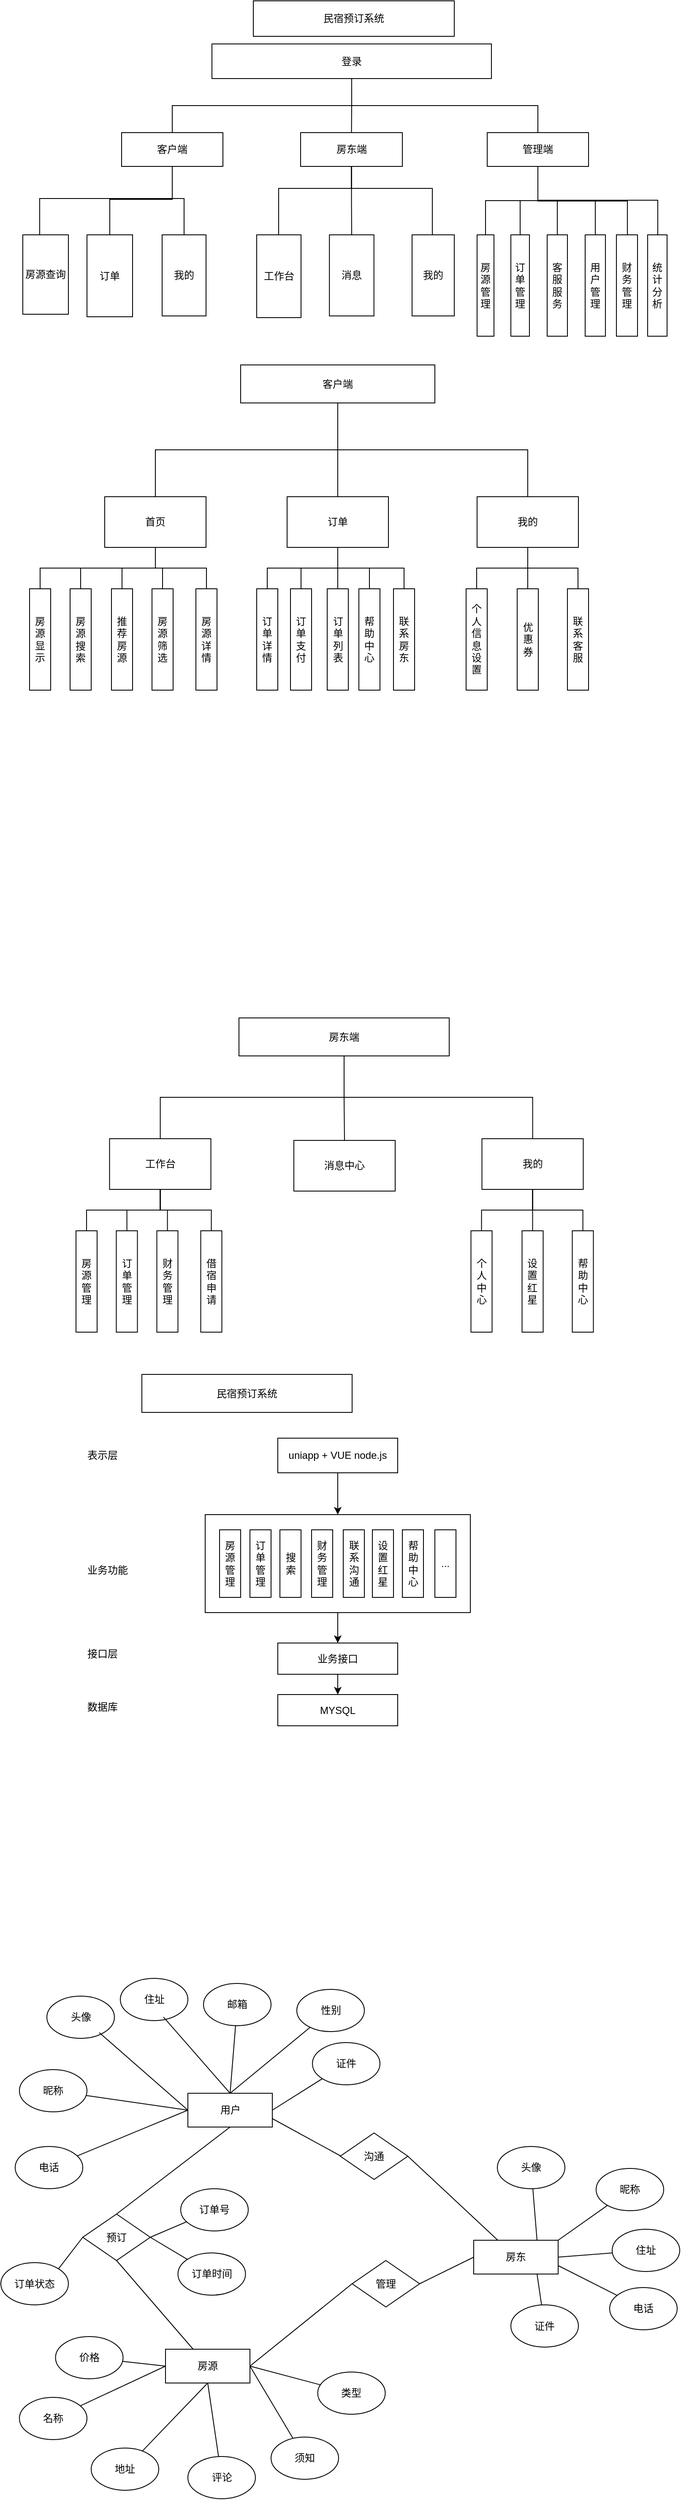 <mxfile version="26.2.14" pages="2">
  <diagram name="第 1 页" id="EE1FdvPi0SUPEJO_9L75">
    <mxGraphModel dx="1034" dy="578" grid="0" gridSize="10" guides="1" tooltips="1" connect="1" arrows="0" fold="1" page="1" pageScale="1" pageWidth="827" pageHeight="1169" background="#ffffff" math="0" shadow="0">
      <root>
        <mxCell id="0" />
        <mxCell id="1" parent="0" />
        <mxCell id="kZzPBTxeL-IcbpN5rvKB-13" style="rounded=0;orthogonalLoop=1;jettySize=auto;html=1;edgeStyle=orthogonalEdgeStyle;endArrow=none;startFill=0;" parent="1" source="kZzPBTxeL-IcbpN5rvKB-9" target="kZzPBTxeL-IcbpN5rvKB-11" edge="1">
          <mxGeometry relative="1" as="geometry" />
        </mxCell>
        <mxCell id="kZzPBTxeL-IcbpN5rvKB-14" style="edgeStyle=orthogonalEdgeStyle;rounded=0;orthogonalLoop=1;jettySize=auto;html=1;endArrow=none;startFill=0;" parent="1" source="kZzPBTxeL-IcbpN5rvKB-9" target="kZzPBTxeL-IcbpN5rvKB-10" edge="1">
          <mxGeometry relative="1" as="geometry" />
        </mxCell>
        <mxCell id="kZzPBTxeL-IcbpN5rvKB-15" style="rounded=0;orthogonalLoop=1;jettySize=auto;html=1;edgeStyle=orthogonalEdgeStyle;strokeColor=default;endArrow=none;startFill=0;" parent="1" source="kZzPBTxeL-IcbpN5rvKB-9" target="kZzPBTxeL-IcbpN5rvKB-12" edge="1">
          <mxGeometry relative="1" as="geometry" />
        </mxCell>
        <mxCell id="kZzPBTxeL-IcbpN5rvKB-9" value="登录" style="rounded=0;whiteSpace=wrap;html=1;fillColor=none;" parent="1" vertex="1">
          <mxGeometry x="256.99" y="55" width="331" height="41" as="geometry" />
        </mxCell>
        <mxCell id="kZzPBTxeL-IcbpN5rvKB-23" style="edgeStyle=orthogonalEdgeStyle;rounded=0;orthogonalLoop=1;jettySize=auto;html=1;endArrow=none;startFill=0;" parent="1" source="kZzPBTxeL-IcbpN5rvKB-10" target="kZzPBTxeL-IcbpN5rvKB-16" edge="1">
          <mxGeometry relative="1" as="geometry">
            <Array as="points">
              <mxPoint x="210" y="238" />
              <mxPoint x="53" y="238" />
            </Array>
          </mxGeometry>
        </mxCell>
        <mxCell id="kZzPBTxeL-IcbpN5rvKB-29" style="edgeStyle=orthogonalEdgeStyle;rounded=0;orthogonalLoop=1;jettySize=auto;html=1;endArrow=none;startFill=0;" parent="1" source="kZzPBTxeL-IcbpN5rvKB-10" target="kZzPBTxeL-IcbpN5rvKB-19" edge="1">
          <mxGeometry relative="1" as="geometry">
            <Array as="points">
              <mxPoint x="210" y="239" />
              <mxPoint x="136" y="239" />
            </Array>
          </mxGeometry>
        </mxCell>
        <mxCell id="kZzPBTxeL-IcbpN5rvKB-30" style="edgeStyle=orthogonalEdgeStyle;rounded=0;orthogonalLoop=1;jettySize=auto;html=1;entryX=0;entryY=0.5;entryDx=0;entryDy=0;endArrow=none;startFill=0;" parent="1" source="kZzPBTxeL-IcbpN5rvKB-10" target="kZzPBTxeL-IcbpN5rvKB-18" edge="1">
          <mxGeometry relative="1" as="geometry">
            <Array as="points">
              <mxPoint x="210" y="238" />
              <mxPoint x="224" y="238" />
              <mxPoint x="224" y="279" />
            </Array>
          </mxGeometry>
        </mxCell>
        <mxCell id="kZzPBTxeL-IcbpN5rvKB-10" value="客户端" style="rounded=0;whiteSpace=wrap;html=1;" parent="1" vertex="1">
          <mxGeometry x="150" y="160" width="120" height="40" as="geometry" />
        </mxCell>
        <mxCell id="kZzPBTxeL-IcbpN5rvKB-31" style="edgeStyle=orthogonalEdgeStyle;rounded=0;orthogonalLoop=1;jettySize=auto;html=1;endArrow=none;startFill=0;" parent="1" source="kZzPBTxeL-IcbpN5rvKB-11" target="kZzPBTxeL-IcbpN5rvKB-20" edge="1">
          <mxGeometry relative="1" as="geometry">
            <Array as="points">
              <mxPoint x="423" y="226" />
              <mxPoint x="336" y="226" />
            </Array>
          </mxGeometry>
        </mxCell>
        <mxCell id="kZzPBTxeL-IcbpN5rvKB-33" style="edgeStyle=orthogonalEdgeStyle;rounded=0;orthogonalLoop=1;jettySize=auto;html=1;endArrow=none;startFill=0;" parent="1" source="kZzPBTxeL-IcbpN5rvKB-11" target="kZzPBTxeL-IcbpN5rvKB-22" edge="1">
          <mxGeometry relative="1" as="geometry" />
        </mxCell>
        <mxCell id="kZzPBTxeL-IcbpN5rvKB-34" style="edgeStyle=orthogonalEdgeStyle;rounded=0;orthogonalLoop=1;jettySize=auto;html=1;endArrow=none;startFill=0;" parent="1" source="kZzPBTxeL-IcbpN5rvKB-11" target="kZzPBTxeL-IcbpN5rvKB-21" edge="1">
          <mxGeometry relative="1" as="geometry">
            <Array as="points">
              <mxPoint x="423" y="226" />
              <mxPoint x="518" y="226" />
            </Array>
          </mxGeometry>
        </mxCell>
        <mxCell id="kZzPBTxeL-IcbpN5rvKB-11" value="房东端" style="rounded=0;whiteSpace=wrap;html=1;" parent="1" vertex="1">
          <mxGeometry x="362" y="160" width="120.5" height="40" as="geometry" />
        </mxCell>
        <mxCell id="kZzPBTxeL-IcbpN5rvKB-44" style="edgeStyle=orthogonalEdgeStyle;rounded=0;orthogonalLoop=1;jettySize=auto;html=1;endArrow=none;startFill=0;" parent="1" source="kZzPBTxeL-IcbpN5rvKB-12" target="kZzPBTxeL-IcbpN5rvKB-37" edge="1">
          <mxGeometry relative="1" as="geometry" />
        </mxCell>
        <mxCell id="kZzPBTxeL-IcbpN5rvKB-45" style="edgeStyle=orthogonalEdgeStyle;rounded=0;orthogonalLoop=1;jettySize=auto;html=1;endArrow=none;startFill=0;" parent="1" source="kZzPBTxeL-IcbpN5rvKB-12" target="kZzPBTxeL-IcbpN5rvKB-28" edge="1">
          <mxGeometry relative="1" as="geometry" />
        </mxCell>
        <mxCell id="kZzPBTxeL-IcbpN5rvKB-46" style="edgeStyle=orthogonalEdgeStyle;rounded=0;orthogonalLoop=1;jettySize=auto;html=1;endArrow=none;startFill=0;" parent="1" source="kZzPBTxeL-IcbpN5rvKB-12" target="kZzPBTxeL-IcbpN5rvKB-38" edge="1">
          <mxGeometry relative="1" as="geometry" />
        </mxCell>
        <mxCell id="kZzPBTxeL-IcbpN5rvKB-47" style="edgeStyle=orthogonalEdgeStyle;rounded=0;orthogonalLoop=1;jettySize=auto;html=1;endArrow=none;startFill=0;" parent="1" source="kZzPBTxeL-IcbpN5rvKB-12" target="kZzPBTxeL-IcbpN5rvKB-36" edge="1">
          <mxGeometry relative="1" as="geometry" />
        </mxCell>
        <mxCell id="kZzPBTxeL-IcbpN5rvKB-48" style="edgeStyle=orthogonalEdgeStyle;rounded=0;orthogonalLoop=1;jettySize=auto;html=1;endArrow=none;startFill=0;" parent="1" source="kZzPBTxeL-IcbpN5rvKB-12" target="kZzPBTxeL-IcbpN5rvKB-35" edge="1">
          <mxGeometry relative="1" as="geometry">
            <Array as="points">
              <mxPoint x="643" y="241" />
              <mxPoint x="749" y="241" />
            </Array>
          </mxGeometry>
        </mxCell>
        <mxCell id="kZzPBTxeL-IcbpN5rvKB-49" style="edgeStyle=orthogonalEdgeStyle;rounded=0;orthogonalLoop=1;jettySize=auto;html=1;endArrow=none;startFill=0;" parent="1" source="kZzPBTxeL-IcbpN5rvKB-12" target="kZzPBTxeL-IcbpN5rvKB-42" edge="1">
          <mxGeometry relative="1" as="geometry">
            <Array as="points">
              <mxPoint x="643" y="240" />
              <mxPoint x="785" y="240" />
            </Array>
          </mxGeometry>
        </mxCell>
        <mxCell id="kZzPBTxeL-IcbpN5rvKB-12" value="管理端" style="rounded=0;whiteSpace=wrap;html=1;" parent="1" vertex="1">
          <mxGeometry x="583" y="160" width="120" height="40" as="geometry" />
        </mxCell>
        <mxCell id="kZzPBTxeL-IcbpN5rvKB-16" value="房源查询" style="rounded=0;whiteSpace=wrap;html=1;direction=south;" parent="1" vertex="1">
          <mxGeometry x="33" y="281" width="54" height="94" as="geometry" />
        </mxCell>
        <mxCell id="kZzPBTxeL-IcbpN5rvKB-18" value="我的" style="rounded=0;whiteSpace=wrap;html=1;direction=south;" parent="1" vertex="1">
          <mxGeometry x="198" y="281" width="52" height="96" as="geometry" />
        </mxCell>
        <mxCell id="kZzPBTxeL-IcbpN5rvKB-19" value="订单" style="rounded=0;whiteSpace=wrap;html=1;direction=south;" parent="1" vertex="1">
          <mxGeometry x="109" y="281" width="54" height="97" as="geometry" />
        </mxCell>
        <mxCell id="kZzPBTxeL-IcbpN5rvKB-20" value="工作台" style="rounded=0;whiteSpace=wrap;html=1;direction=south;" parent="1" vertex="1">
          <mxGeometry x="310" y="281" width="52.5" height="98" as="geometry" />
        </mxCell>
        <mxCell id="kZzPBTxeL-IcbpN5rvKB-21" value="我的" style="rounded=0;whiteSpace=wrap;html=1;direction=south;" parent="1" vertex="1">
          <mxGeometry x="494" y="281" width="50" height="96" as="geometry" />
        </mxCell>
        <mxCell id="kZzPBTxeL-IcbpN5rvKB-22" value="消息" style="rounded=0;whiteSpace=wrap;html=1;direction=south;" parent="1" vertex="1">
          <mxGeometry x="396.12" y="281" width="52.75" height="96" as="geometry" />
        </mxCell>
        <mxCell id="kZzPBTxeL-IcbpN5rvKB-27" value="民宿预订系统" style="rounded=0;whiteSpace=wrap;html=1;" parent="1" vertex="1">
          <mxGeometry x="306" y="4" width="238" height="42" as="geometry" />
        </mxCell>
        <mxCell id="kZzPBTxeL-IcbpN5rvKB-28" value="订单管理" style="rounded=0;whiteSpace=wrap;html=1;direction=south;" parent="1" vertex="1">
          <mxGeometry x="611" y="281" width="22" height="120" as="geometry" />
        </mxCell>
        <mxCell id="kZzPBTxeL-IcbpN5rvKB-35" value="财务管理" style="rounded=0;whiteSpace=wrap;html=1;direction=south;" parent="1" vertex="1">
          <mxGeometry x="736" y="281" width="25" height="120" as="geometry" />
        </mxCell>
        <mxCell id="kZzPBTxeL-IcbpN5rvKB-36" value="用户管理" style="rounded=0;whiteSpace=wrap;html=1;direction=south;" parent="1" vertex="1">
          <mxGeometry x="699" y="281" width="24" height="120" as="geometry" />
        </mxCell>
        <mxCell id="kZzPBTxeL-IcbpN5rvKB-37" value="房源管理" style="rounded=0;whiteSpace=wrap;html=1;direction=south;" parent="1" vertex="1">
          <mxGeometry x="571" y="281" width="20" height="120" as="geometry" />
        </mxCell>
        <mxCell id="kZzPBTxeL-IcbpN5rvKB-38" value="客服服务" style="rounded=0;whiteSpace=wrap;html=1;direction=south;" parent="1" vertex="1">
          <mxGeometry x="654" y="281" width="24" height="120" as="geometry" />
        </mxCell>
        <mxCell id="kZzPBTxeL-IcbpN5rvKB-42" value="统计分析" style="rounded=0;whiteSpace=wrap;html=1;direction=south;" parent="1" vertex="1">
          <mxGeometry x="773" y="281" width="23" height="120" as="geometry" />
        </mxCell>
        <mxCell id="JYf_qBTW2ln-0y-L0lh0-5" style="edgeStyle=orthogonalEdgeStyle;rounded=0;orthogonalLoop=1;jettySize=auto;html=1;exitX=0.5;exitY=1;exitDx=0;exitDy=0;endArrow=none;endFill=1;startFill=0;" parent="1" source="JYf_qBTW2ln-0y-L0lh0-1" target="JYf_qBTW2ln-0y-L0lh0-3" edge="1">
          <mxGeometry relative="1" as="geometry" />
        </mxCell>
        <mxCell id="JYf_qBTW2ln-0y-L0lh0-6" style="edgeStyle=orthogonalEdgeStyle;rounded=0;orthogonalLoop=1;jettySize=auto;html=1;exitX=0.5;exitY=1;exitDx=0;exitDy=0;endArrow=none;startFill=0;" parent="1" source="JYf_qBTW2ln-0y-L0lh0-1" target="JYf_qBTW2ln-0y-L0lh0-4" edge="1">
          <mxGeometry relative="1" as="geometry" />
        </mxCell>
        <mxCell id="JYf_qBTW2ln-0y-L0lh0-7" style="edgeStyle=orthogonalEdgeStyle;rounded=0;orthogonalLoop=1;jettySize=auto;html=1;exitX=0.5;exitY=1;exitDx=0;exitDy=0;endArrow=none;startFill=0;" parent="1" source="JYf_qBTW2ln-0y-L0lh0-1" target="JYf_qBTW2ln-0y-L0lh0-2" edge="1">
          <mxGeometry relative="1" as="geometry" />
        </mxCell>
        <mxCell id="JYf_qBTW2ln-0y-L0lh0-1" value="客户端" style="rounded=0;whiteSpace=wrap;html=1;" parent="1" vertex="1">
          <mxGeometry x="291" y="435" width="230" height="45" as="geometry" />
        </mxCell>
        <mxCell id="JYf_qBTW2ln-0y-L0lh0-33" style="edgeStyle=orthogonalEdgeStyle;rounded=0;orthogonalLoop=1;jettySize=auto;html=1;exitX=0.5;exitY=1;exitDx=0;exitDy=0;entryX=0;entryY=0.5;entryDx=0;entryDy=0;endArrow=none;startFill=0;" parent="1" source="JYf_qBTW2ln-0y-L0lh0-2" target="JYf_qBTW2ln-0y-L0lh0-9" edge="1">
          <mxGeometry relative="1" as="geometry" />
        </mxCell>
        <mxCell id="JYf_qBTW2ln-0y-L0lh0-34" style="edgeStyle=orthogonalEdgeStyle;rounded=0;orthogonalLoop=1;jettySize=auto;html=1;exitX=0.5;exitY=1;exitDx=0;exitDy=0;endArrow=none;startFill=0;" parent="1" source="JYf_qBTW2ln-0y-L0lh0-2" target="JYf_qBTW2ln-0y-L0lh0-15" edge="1">
          <mxGeometry relative="1" as="geometry" />
        </mxCell>
        <mxCell id="JYf_qBTW2ln-0y-L0lh0-35" style="edgeStyle=orthogonalEdgeStyle;rounded=0;orthogonalLoop=1;jettySize=auto;html=1;exitX=0.5;exitY=1;exitDx=0;exitDy=0;endArrow=none;startFill=0;" parent="1" source="JYf_qBTW2ln-0y-L0lh0-2" target="JYf_qBTW2ln-0y-L0lh0-18" edge="1">
          <mxGeometry relative="1" as="geometry" />
        </mxCell>
        <mxCell id="JYf_qBTW2ln-0y-L0lh0-2" value="我的" style="rounded=0;whiteSpace=wrap;html=1;" parent="1" vertex="1">
          <mxGeometry x="571" y="591" width="120" height="60" as="geometry" />
        </mxCell>
        <mxCell id="JYf_qBTW2ln-0y-L0lh0-28" style="edgeStyle=orthogonalEdgeStyle;rounded=0;orthogonalLoop=1;jettySize=auto;html=1;exitX=0.5;exitY=1;exitDx=0;exitDy=0;entryX=0.5;entryY=0;entryDx=0;entryDy=0;endArrow=none;startFill=0;" parent="1" source="JYf_qBTW2ln-0y-L0lh0-3" target="JYf_qBTW2ln-0y-L0lh0-16" edge="1">
          <mxGeometry relative="1" as="geometry" />
        </mxCell>
        <mxCell id="JYf_qBTW2ln-0y-L0lh0-29" style="edgeStyle=orthogonalEdgeStyle;rounded=0;orthogonalLoop=1;jettySize=auto;html=1;exitX=0.5;exitY=1;exitDx=0;exitDy=0;entryX=0;entryY=0.5;entryDx=0;entryDy=0;endArrow=none;startFill=0;" parent="1" source="JYf_qBTW2ln-0y-L0lh0-3" target="JYf_qBTW2ln-0y-L0lh0-10" edge="1">
          <mxGeometry relative="1" as="geometry" />
        </mxCell>
        <mxCell id="JYf_qBTW2ln-0y-L0lh0-30" style="edgeStyle=orthogonalEdgeStyle;rounded=0;orthogonalLoop=1;jettySize=auto;html=1;exitX=0.5;exitY=1;exitDx=0;exitDy=0;entryX=0.5;entryY=0;entryDx=0;entryDy=0;endArrow=none;startFill=0;" parent="1" source="JYf_qBTW2ln-0y-L0lh0-3" target="JYf_qBTW2ln-0y-L0lh0-19" edge="1">
          <mxGeometry relative="1" as="geometry" />
        </mxCell>
        <mxCell id="JYf_qBTW2ln-0y-L0lh0-31" style="edgeStyle=orthogonalEdgeStyle;rounded=0;orthogonalLoop=1;jettySize=auto;html=1;exitX=0.5;exitY=1;exitDx=0;exitDy=0;endSize=6;endArrow=none;startFill=0;" parent="1" source="JYf_qBTW2ln-0y-L0lh0-3" target="JYf_qBTW2ln-0y-L0lh0-11" edge="1">
          <mxGeometry relative="1" as="geometry" />
        </mxCell>
        <mxCell id="JYf_qBTW2ln-0y-L0lh0-32" style="edgeStyle=orthogonalEdgeStyle;rounded=0;orthogonalLoop=1;jettySize=auto;html=1;exitX=0.5;exitY=1;exitDx=0;exitDy=0;entryX=0.5;entryY=0;entryDx=0;entryDy=0;endArrow=none;startFill=0;" parent="1" source="JYf_qBTW2ln-0y-L0lh0-3" target="JYf_qBTW2ln-0y-L0lh0-20" edge="1">
          <mxGeometry relative="1" as="geometry" />
        </mxCell>
        <mxCell id="JYf_qBTW2ln-0y-L0lh0-3" value="订单" style="rounded=0;whiteSpace=wrap;html=1;" parent="1" vertex="1">
          <mxGeometry x="346" y="591" width="120" height="60" as="geometry" />
        </mxCell>
        <mxCell id="JYf_qBTW2ln-0y-L0lh0-22" style="edgeStyle=orthogonalEdgeStyle;rounded=0;orthogonalLoop=1;jettySize=auto;html=1;exitX=0.5;exitY=1;exitDx=0;exitDy=0;endArrow=none;startFill=0;" parent="1" source="JYf_qBTW2ln-0y-L0lh0-4" target="JYf_qBTW2ln-0y-L0lh0-14" edge="1">
          <mxGeometry relative="1" as="geometry" />
        </mxCell>
        <mxCell id="JYf_qBTW2ln-0y-L0lh0-23" style="edgeStyle=orthogonalEdgeStyle;rounded=0;orthogonalLoop=1;jettySize=auto;html=1;exitX=0.5;exitY=1;exitDx=0;exitDy=0;endArrow=none;startFill=0;" parent="1" source="JYf_qBTW2ln-0y-L0lh0-4" target="JYf_qBTW2ln-0y-L0lh0-13" edge="1">
          <mxGeometry relative="1" as="geometry" />
        </mxCell>
        <mxCell id="JYf_qBTW2ln-0y-L0lh0-24" style="edgeStyle=orthogonalEdgeStyle;rounded=0;orthogonalLoop=1;jettySize=auto;html=1;exitX=0.5;exitY=1;exitDx=0;exitDy=0;endArrow=none;startFill=0;" parent="1" source="JYf_qBTW2ln-0y-L0lh0-4" target="JYf_qBTW2ln-0y-L0lh0-12" edge="1">
          <mxGeometry relative="1" as="geometry" />
        </mxCell>
        <mxCell id="JYf_qBTW2ln-0y-L0lh0-25" style="edgeStyle=orthogonalEdgeStyle;rounded=0;orthogonalLoop=1;jettySize=auto;html=1;exitX=0.5;exitY=1;exitDx=0;exitDy=0;endArrow=none;startFill=0;" parent="1" source="JYf_qBTW2ln-0y-L0lh0-4" target="JYf_qBTW2ln-0y-L0lh0-8" edge="1">
          <mxGeometry relative="1" as="geometry" />
        </mxCell>
        <mxCell id="JYf_qBTW2ln-0y-L0lh0-27" style="edgeStyle=orthogonalEdgeStyle;rounded=0;orthogonalLoop=1;jettySize=auto;html=1;exitX=0.5;exitY=1;exitDx=0;exitDy=0;entryX=0.5;entryY=0;entryDx=0;entryDy=0;endArrow=none;startFill=0;" parent="1" source="JYf_qBTW2ln-0y-L0lh0-4" target="JYf_qBTW2ln-0y-L0lh0-17" edge="1">
          <mxGeometry relative="1" as="geometry" />
        </mxCell>
        <mxCell id="JYf_qBTW2ln-0y-L0lh0-4" value="首页" style="rounded=0;whiteSpace=wrap;html=1;" parent="1" vertex="1">
          <mxGeometry x="130" y="591" width="120" height="60" as="geometry" />
        </mxCell>
        <mxCell id="JYf_qBTW2ln-0y-L0lh0-8" value="房源筛选" style="rounded=0;whiteSpace=wrap;html=1;direction=south;" parent="1" vertex="1">
          <mxGeometry x="186" y="700" width="25" height="120" as="geometry" />
        </mxCell>
        <mxCell id="JYf_qBTW2ln-0y-L0lh0-9" value="个人信息设置" style="rounded=0;whiteSpace=wrap;html=1;direction=south;" parent="1" vertex="1">
          <mxGeometry x="558" y="700" width="25" height="120" as="geometry" />
        </mxCell>
        <mxCell id="JYf_qBTW2ln-0y-L0lh0-10" value="订单支付" style="rounded=0;whiteSpace=wrap;html=1;direction=south;" parent="1" vertex="1">
          <mxGeometry x="350" y="700" width="25" height="120" as="geometry" />
        </mxCell>
        <mxCell id="JYf_qBTW2ln-0y-L0lh0-11" value="帮助中心" style="rounded=0;whiteSpace=wrap;html=1;direction=south;" parent="1" vertex="1">
          <mxGeometry x="431" y="700" width="25" height="120" as="geometry" />
        </mxCell>
        <mxCell id="JYf_qBTW2ln-0y-L0lh0-12" value="推荐房源" style="rounded=0;whiteSpace=wrap;html=1;direction=south;" parent="1" vertex="1">
          <mxGeometry x="138" y="700" width="25" height="120" as="geometry" />
        </mxCell>
        <mxCell id="JYf_qBTW2ln-0y-L0lh0-13" value="房源搜索" style="rounded=0;whiteSpace=wrap;html=1;direction=south;" parent="1" vertex="1">
          <mxGeometry x="89" y="700" width="25" height="120" as="geometry" />
        </mxCell>
        <mxCell id="JYf_qBTW2ln-0y-L0lh0-14" value="房源显示" style="rounded=0;whiteSpace=wrap;html=1;direction=south;" parent="1" vertex="1">
          <mxGeometry x="41" y="700" width="25" height="120" as="geometry" />
        </mxCell>
        <mxCell id="JYf_qBTW2ln-0y-L0lh0-15" value="优惠券" style="rounded=0;whiteSpace=wrap;html=1;direction=south;" parent="1" vertex="1">
          <mxGeometry x="618.5" y="700" width="25" height="120" as="geometry" />
        </mxCell>
        <mxCell id="JYf_qBTW2ln-0y-L0lh0-16" value="订单详情" style="rounded=0;whiteSpace=wrap;html=1;" parent="1" vertex="1">
          <mxGeometry x="310" y="700" width="25" height="120" as="geometry" />
        </mxCell>
        <mxCell id="JYf_qBTW2ln-0y-L0lh0-17" value="房源详情" style="rounded=0;whiteSpace=wrap;html=1;" parent="1" vertex="1">
          <mxGeometry x="238" y="700" width="25" height="120" as="geometry" />
        </mxCell>
        <mxCell id="JYf_qBTW2ln-0y-L0lh0-18" value="联系客服" style="rounded=0;whiteSpace=wrap;html=1;direction=south;" parent="1" vertex="1">
          <mxGeometry x="678" y="700" width="25" height="120" as="geometry" />
        </mxCell>
        <mxCell id="JYf_qBTW2ln-0y-L0lh0-19" value="订单列表" style="rounded=0;whiteSpace=wrap;html=1;" parent="1" vertex="1">
          <mxGeometry x="393.5" y="700" width="25" height="120" as="geometry" />
        </mxCell>
        <mxCell id="JYf_qBTW2ln-0y-L0lh0-20" value="联系房东" style="rounded=0;whiteSpace=wrap;html=1;" parent="1" vertex="1">
          <mxGeometry x="472" y="700" width="25" height="120" as="geometry" />
        </mxCell>
        <mxCell id="JYf_qBTW2ln-0y-L0lh0-83" style="edgeStyle=orthogonalEdgeStyle;rounded=0;orthogonalLoop=1;jettySize=auto;html=1;exitX=0.5;exitY=1;exitDx=0;exitDy=0;endArrow=none;startFill=0;" parent="1" source="JYf_qBTW2ln-0y-L0lh0-40" target="JYf_qBTW2ln-0y-L0lh0-64" edge="1">
          <mxGeometry relative="1" as="geometry" />
        </mxCell>
        <mxCell id="JYf_qBTW2ln-0y-L0lh0-84" style="edgeStyle=orthogonalEdgeStyle;rounded=0;orthogonalLoop=1;jettySize=auto;html=1;exitX=0.5;exitY=1;exitDx=0;exitDy=0;endArrow=none;startFill=0;" parent="1" source="JYf_qBTW2ln-0y-L0lh0-40" target="JYf_qBTW2ln-0y-L0lh0-68" edge="1">
          <mxGeometry relative="1" as="geometry" />
        </mxCell>
        <mxCell id="JYf_qBTW2ln-0y-L0lh0-85" style="edgeStyle=orthogonalEdgeStyle;rounded=0;orthogonalLoop=1;jettySize=auto;html=1;exitX=0.5;exitY=1;exitDx=0;exitDy=0;endArrow=none;startFill=0;" parent="1" source="JYf_qBTW2ln-0y-L0lh0-40" target="JYf_qBTW2ln-0y-L0lh0-58" edge="1">
          <mxGeometry relative="1" as="geometry" />
        </mxCell>
        <mxCell id="JYf_qBTW2ln-0y-L0lh0-40" value="房东端" style="whiteSpace=wrap;html=1;" parent="1" vertex="1">
          <mxGeometry x="289" y="1208" width="249" height="45" as="geometry" />
        </mxCell>
        <mxCell id="JYf_qBTW2ln-0y-L0lh0-55" style="edgeStyle=orthogonalEdgeStyle;rounded=0;orthogonalLoop=1;jettySize=auto;html=1;exitX=0.5;exitY=1;exitDx=0;exitDy=0;entryX=0;entryY=0.5;entryDx=0;entryDy=0;endArrow=none;startFill=0;" parent="1" source="JYf_qBTW2ln-0y-L0lh0-58" target="JYf_qBTW2ln-0y-L0lh0-70" edge="1">
          <mxGeometry relative="1" as="geometry" />
        </mxCell>
        <mxCell id="JYf_qBTW2ln-0y-L0lh0-56" style="edgeStyle=orthogonalEdgeStyle;rounded=0;orthogonalLoop=1;jettySize=auto;html=1;exitX=0.5;exitY=1;exitDx=0;exitDy=0;endArrow=none;startFill=0;" parent="1" source="JYf_qBTW2ln-0y-L0lh0-58" target="JYf_qBTW2ln-0y-L0lh0-74" edge="1">
          <mxGeometry relative="1" as="geometry" />
        </mxCell>
        <mxCell id="JYf_qBTW2ln-0y-L0lh0-57" style="edgeStyle=orthogonalEdgeStyle;rounded=0;orthogonalLoop=1;jettySize=auto;html=1;exitX=0.5;exitY=1;exitDx=0;exitDy=0;endArrow=none;startFill=0;" parent="1" source="JYf_qBTW2ln-0y-L0lh0-58" target="JYf_qBTW2ln-0y-L0lh0-77" edge="1">
          <mxGeometry relative="1" as="geometry" />
        </mxCell>
        <mxCell id="JYf_qBTW2ln-0y-L0lh0-58" value="我的" style="rounded=0;whiteSpace=wrap;html=1;" parent="1" vertex="1">
          <mxGeometry x="576.75" y="1351" width="120" height="60" as="geometry" />
        </mxCell>
        <mxCell id="JYf_qBTW2ln-0y-L0lh0-64" value="消息中心" style="rounded=0;whiteSpace=wrap;html=1;" parent="1" vertex="1">
          <mxGeometry x="354" y="1353" width="120" height="60" as="geometry" />
        </mxCell>
        <mxCell id="JYf_qBTW2ln-0y-L0lh0-65" style="edgeStyle=orthogonalEdgeStyle;rounded=0;orthogonalLoop=1;jettySize=auto;html=1;exitX=0.5;exitY=1;exitDx=0;exitDy=0;endArrow=none;startFill=0;" parent="1" source="JYf_qBTW2ln-0y-L0lh0-68" target="JYf_qBTW2ln-0y-L0lh0-73" edge="1">
          <mxGeometry relative="1" as="geometry" />
        </mxCell>
        <mxCell id="JYf_qBTW2ln-0y-L0lh0-66" style="edgeStyle=orthogonalEdgeStyle;rounded=0;orthogonalLoop=1;jettySize=auto;html=1;exitX=0.5;exitY=1;exitDx=0;exitDy=0;endArrow=none;startFill=0;" parent="1" source="JYf_qBTW2ln-0y-L0lh0-68" target="JYf_qBTW2ln-0y-L0lh0-69" edge="1">
          <mxGeometry relative="1" as="geometry" />
        </mxCell>
        <mxCell id="JYf_qBTW2ln-0y-L0lh0-67" style="edgeStyle=orthogonalEdgeStyle;rounded=0;orthogonalLoop=1;jettySize=auto;html=1;exitX=0.5;exitY=1;exitDx=0;exitDy=0;entryX=0.5;entryY=0;entryDx=0;entryDy=0;endArrow=none;startFill=0;" parent="1" source="JYf_qBTW2ln-0y-L0lh0-68" target="JYf_qBTW2ln-0y-L0lh0-76" edge="1">
          <mxGeometry relative="1" as="geometry" />
        </mxCell>
        <mxCell id="JYf_qBTW2ln-0y-L0lh0-81" style="edgeStyle=orthogonalEdgeStyle;rounded=0;orthogonalLoop=1;jettySize=auto;html=1;exitX=0.5;exitY=1;exitDx=0;exitDy=0;entryX=0;entryY=0.5;entryDx=0;entryDy=0;endArrow=none;startFill=0;" parent="1" source="JYf_qBTW2ln-0y-L0lh0-68" target="JYf_qBTW2ln-0y-L0lh0-80" edge="1">
          <mxGeometry relative="1" as="geometry" />
        </mxCell>
        <mxCell id="JYf_qBTW2ln-0y-L0lh0-68" value="工作台" style="rounded=0;whiteSpace=wrap;html=1;" parent="1" vertex="1">
          <mxGeometry x="135.75" y="1351" width="120" height="60" as="geometry" />
        </mxCell>
        <mxCell id="JYf_qBTW2ln-0y-L0lh0-69" value="财务管理" style="rounded=0;whiteSpace=wrap;html=1;direction=south;" parent="1" vertex="1">
          <mxGeometry x="191.75" y="1460" width="25" height="120" as="geometry" />
        </mxCell>
        <mxCell id="JYf_qBTW2ln-0y-L0lh0-70" value="个人中心" style="rounded=0;whiteSpace=wrap;html=1;direction=south;" parent="1" vertex="1">
          <mxGeometry x="563.75" y="1460" width="25" height="120" as="geometry" />
        </mxCell>
        <mxCell id="JYf_qBTW2ln-0y-L0lh0-73" value="订单管理" style="rounded=0;whiteSpace=wrap;html=1;direction=south;" parent="1" vertex="1">
          <mxGeometry x="143.75" y="1460" width="25" height="120" as="geometry" />
        </mxCell>
        <mxCell id="JYf_qBTW2ln-0y-L0lh0-74" value="设置红星" style="rounded=0;whiteSpace=wrap;html=1;direction=south;" parent="1" vertex="1">
          <mxGeometry x="624.25" y="1460" width="25" height="120" as="geometry" />
        </mxCell>
        <mxCell id="JYf_qBTW2ln-0y-L0lh0-76" value="借宿申请" style="rounded=0;whiteSpace=wrap;html=1;" parent="1" vertex="1">
          <mxGeometry x="243.75" y="1460" width="25" height="120" as="geometry" />
        </mxCell>
        <mxCell id="JYf_qBTW2ln-0y-L0lh0-77" value="帮助中心" style="rounded=0;whiteSpace=wrap;html=1;direction=south;" parent="1" vertex="1">
          <mxGeometry x="683.75" y="1460" width="25" height="120" as="geometry" />
        </mxCell>
        <mxCell id="JYf_qBTW2ln-0y-L0lh0-80" value="房源管理" style="rounded=0;whiteSpace=wrap;html=1;direction=south;" parent="1" vertex="1">
          <mxGeometry x="96" y="1460" width="25" height="120" as="geometry" />
        </mxCell>
        <mxCell id="JYf_qBTW2ln-0y-L0lh0-86" value="民宿预订系统" style="whiteSpace=wrap;html=1;" parent="1" vertex="1">
          <mxGeometry x="174" y="1630" width="249" height="45" as="geometry" />
        </mxCell>
        <mxCell id="JYf_qBTW2ln-0y-L0lh0-110" style="edgeStyle=orthogonalEdgeStyle;rounded=0;orthogonalLoop=1;jettySize=auto;html=1;exitX=0.5;exitY=1;exitDx=0;exitDy=0;" parent="1" source="JYf_qBTW2ln-0y-L0lh0-88" target="JYf_qBTW2ln-0y-L0lh0-98" edge="1">
          <mxGeometry relative="1" as="geometry" />
        </mxCell>
        <mxCell id="JYf_qBTW2ln-0y-L0lh0-88" value="uniapp + VUE node.js" style="whiteSpace=wrap;html=1;" parent="1" vertex="1">
          <mxGeometry x="335" y="1705.5" width="142" height="41" as="geometry" />
        </mxCell>
        <mxCell id="JYf_qBTW2ln-0y-L0lh0-89" value="表示层" style="text;html=1;align=center;verticalAlign=middle;resizable=0;points=[];autosize=1;strokeColor=none;fillColor=none;" parent="1" vertex="1">
          <mxGeometry x="100" y="1713" width="54" height="26" as="geometry" />
        </mxCell>
        <mxCell id="JYf_qBTW2ln-0y-L0lh0-90" value="业务功能" style="text;html=1;align=center;verticalAlign=middle;resizable=0;points=[];autosize=1;strokeColor=none;fillColor=none;" parent="1" vertex="1">
          <mxGeometry x="100" y="1849" width="66" height="26" as="geometry" />
        </mxCell>
        <mxCell id="JYf_qBTW2ln-0y-L0lh0-95" value="接口层" style="text;html=1;align=center;verticalAlign=middle;resizable=0;points=[];autosize=1;strokeColor=none;fillColor=none;" parent="1" vertex="1">
          <mxGeometry x="100" y="1948" width="54" height="26" as="geometry" />
        </mxCell>
        <mxCell id="JYf_qBTW2ln-0y-L0lh0-96" value="数据库" style="text;html=1;align=center;verticalAlign=middle;resizable=0;points=[];autosize=1;strokeColor=none;fillColor=none;" parent="1" vertex="1">
          <mxGeometry x="100" y="2011" width="54" height="26" as="geometry" />
        </mxCell>
        <mxCell id="JYf_qBTW2ln-0y-L0lh0-111" style="edgeStyle=orthogonalEdgeStyle;rounded=0;orthogonalLoop=1;jettySize=auto;html=1;exitX=0.5;exitY=1;exitDx=0;exitDy=0;" parent="1" source="JYf_qBTW2ln-0y-L0lh0-98" target="JYf_qBTW2ln-0y-L0lh0-99" edge="1">
          <mxGeometry relative="1" as="geometry" />
        </mxCell>
        <mxCell id="JYf_qBTW2ln-0y-L0lh0-98" value="" style="whiteSpace=wrap;html=1;" parent="1" vertex="1">
          <mxGeometry x="249" y="1796" width="314" height="116" as="geometry" />
        </mxCell>
        <mxCell id="JYf_qBTW2ln-0y-L0lh0-113" style="edgeStyle=orthogonalEdgeStyle;rounded=0;orthogonalLoop=1;jettySize=auto;html=1;exitX=0.5;exitY=1;exitDx=0;exitDy=0;" parent="1" source="JYf_qBTW2ln-0y-L0lh0-99" target="JYf_qBTW2ln-0y-L0lh0-112" edge="1">
          <mxGeometry relative="1" as="geometry" />
        </mxCell>
        <mxCell id="JYf_qBTW2ln-0y-L0lh0-99" value="业务接口" style="whiteSpace=wrap;html=1;" parent="1" vertex="1">
          <mxGeometry x="335" y="1948" width="142" height="37" as="geometry" />
        </mxCell>
        <mxCell id="JYf_qBTW2ln-0y-L0lh0-100" value="房源管理" style="rounded=0;whiteSpace=wrap;html=1;direction=south;" parent="1" vertex="1">
          <mxGeometry x="266" y="1814" width="25" height="80" as="geometry" />
        </mxCell>
        <mxCell id="JYf_qBTW2ln-0y-L0lh0-101" value="联系沟通" style="rounded=0;whiteSpace=wrap;html=1;direction=south;" parent="1" vertex="1">
          <mxGeometry x="412.5" y="1814" width="25" height="80" as="geometry" />
        </mxCell>
        <mxCell id="JYf_qBTW2ln-0y-L0lh0-102" value="搜索" style="rounded=0;whiteSpace=wrap;html=1;direction=south;" parent="1" vertex="1">
          <mxGeometry x="337.5" y="1814" width="25" height="80" as="geometry" />
        </mxCell>
        <mxCell id="JYf_qBTW2ln-0y-L0lh0-103" value="设置红星" style="rounded=0;whiteSpace=wrap;html=1;direction=south;" parent="1" vertex="1">
          <mxGeometry x="447" y="1814" width="25" height="80" as="geometry" />
        </mxCell>
        <mxCell id="JYf_qBTW2ln-0y-L0lh0-104" value="订单管理" style="rounded=0;whiteSpace=wrap;html=1;" parent="1" vertex="1">
          <mxGeometry x="302" y="1814" width="25" height="80" as="geometry" />
        </mxCell>
        <mxCell id="JYf_qBTW2ln-0y-L0lh0-105" value="帮助中心" style="rounded=0;whiteSpace=wrap;html=1;direction=south;" parent="1" vertex="1">
          <mxGeometry x="482.5" y="1814" width="25" height="80" as="geometry" />
        </mxCell>
        <mxCell id="JYf_qBTW2ln-0y-L0lh0-106" value="财务管理" style="rounded=0;whiteSpace=wrap;html=1;direction=south;" parent="1" vertex="1">
          <mxGeometry x="375" y="1814" width="25" height="80" as="geometry" />
        </mxCell>
        <mxCell id="JYf_qBTW2ln-0y-L0lh0-109" value="..." style="rounded=0;whiteSpace=wrap;html=1;direction=south;" parent="1" vertex="1">
          <mxGeometry x="521" y="1814" width="25" height="80" as="geometry" />
        </mxCell>
        <mxCell id="JYf_qBTW2ln-0y-L0lh0-112" value="MYSQL" style="whiteSpace=wrap;html=1;" parent="1" vertex="1">
          <mxGeometry x="335" y="2009" width="142" height="37" as="geometry" />
        </mxCell>
        <mxCell id="nCBlhPYjaP4laMW8Sx0U-7" style="rounded=0;orthogonalLoop=1;jettySize=auto;html=1;exitX=1;exitY=0.75;exitDx=0;exitDy=0;endArrow=none;startFill=0;" edge="1" parent="1" source="nCBlhPYjaP4laMW8Sx0U-1">
          <mxGeometry relative="1" as="geometry">
            <mxPoint x="409" y="2555" as="targetPoint" />
          </mxGeometry>
        </mxCell>
        <mxCell id="nCBlhPYjaP4laMW8Sx0U-11" style="rounded=0;orthogonalLoop=1;jettySize=auto;html=1;exitX=0.5;exitY=1;exitDx=0;exitDy=0;entryX=0.5;entryY=0;entryDx=0;entryDy=0;endArrow=none;startFill=0;" edge="1" parent="1" source="nCBlhPYjaP4laMW8Sx0U-1" target="nCBlhPYjaP4laMW8Sx0U-10">
          <mxGeometry relative="1" as="geometry" />
        </mxCell>
        <mxCell id="nCBlhPYjaP4laMW8Sx0U-42" style="rounded=0;orthogonalLoop=1;jettySize=auto;html=1;exitX=0;exitY=0.5;exitDx=0;exitDy=0;endArrow=none;startFill=0;" edge="1" parent="1" source="nCBlhPYjaP4laMW8Sx0U-1" target="nCBlhPYjaP4laMW8Sx0U-36">
          <mxGeometry relative="1" as="geometry" />
        </mxCell>
        <mxCell id="nCBlhPYjaP4laMW8Sx0U-43" style="rounded=0;orthogonalLoop=1;jettySize=auto;html=1;exitX=0;exitY=0.5;exitDx=0;exitDy=0;endArrow=none;startFill=0;" edge="1" parent="1" source="nCBlhPYjaP4laMW8Sx0U-1" target="nCBlhPYjaP4laMW8Sx0U-31">
          <mxGeometry relative="1" as="geometry" />
        </mxCell>
        <mxCell id="nCBlhPYjaP4laMW8Sx0U-46" style="rounded=0;orthogonalLoop=1;jettySize=auto;html=1;exitX=0.5;exitY=0;exitDx=0;exitDy=0;endArrow=none;startFill=0;" edge="1" parent="1" source="nCBlhPYjaP4laMW8Sx0U-1" target="nCBlhPYjaP4laMW8Sx0U-32">
          <mxGeometry relative="1" as="geometry" />
        </mxCell>
        <mxCell id="nCBlhPYjaP4laMW8Sx0U-47" style="rounded=0;orthogonalLoop=1;jettySize=auto;html=1;exitX=0.5;exitY=0;exitDx=0;exitDy=0;endArrow=none;startFill=0;" edge="1" parent="1" source="nCBlhPYjaP4laMW8Sx0U-1" target="nCBlhPYjaP4laMW8Sx0U-37">
          <mxGeometry relative="1" as="geometry" />
        </mxCell>
        <mxCell id="nCBlhPYjaP4laMW8Sx0U-48" style="rounded=0;orthogonalLoop=1;jettySize=auto;html=1;exitX=1;exitY=0.5;exitDx=0;exitDy=0;endArrow=none;startFill=0;" edge="1" parent="1" source="nCBlhPYjaP4laMW8Sx0U-1" target="nCBlhPYjaP4laMW8Sx0U-35">
          <mxGeometry relative="1" as="geometry" />
        </mxCell>
        <mxCell id="nCBlhPYjaP4laMW8Sx0U-1" value="用户" style="rounded=0;whiteSpace=wrap;html=1;" vertex="1" parent="1">
          <mxGeometry x="228.5" y="2481" width="100" height="40" as="geometry" />
        </mxCell>
        <mxCell id="nCBlhPYjaP4laMW8Sx0U-9" style="rounded=0;orthogonalLoop=1;jettySize=auto;html=1;exitX=1;exitY=0.5;exitDx=0;exitDy=0;endArrow=none;startFill=0;" edge="1" parent="1" source="nCBlhPYjaP4laMW8Sx0U-2" target="nCBlhPYjaP4laMW8Sx0U-4">
          <mxGeometry relative="1" as="geometry" />
        </mxCell>
        <mxCell id="nCBlhPYjaP4laMW8Sx0U-2" value="沟通" style="rhombus;whiteSpace=wrap;html=1;" vertex="1" parent="1">
          <mxGeometry x="409" y="2528" width="80" height="55" as="geometry" />
        </mxCell>
        <mxCell id="nCBlhPYjaP4laMW8Sx0U-3" value="名称" style="ellipse;whiteSpace=wrap;html=1;" vertex="1" parent="1">
          <mxGeometry x="29" y="2841" width="80" height="50" as="geometry" />
        </mxCell>
        <mxCell id="nCBlhPYjaP4laMW8Sx0U-14" style="rounded=0;orthogonalLoop=1;jettySize=auto;html=1;exitX=0;exitY=0.5;exitDx=0;exitDy=0;entryX=1;entryY=0.5;entryDx=0;entryDy=0;endArrow=none;startFill=0;" edge="1" parent="1" source="nCBlhPYjaP4laMW8Sx0U-4" target="nCBlhPYjaP4laMW8Sx0U-13">
          <mxGeometry relative="1" as="geometry" />
        </mxCell>
        <mxCell id="nCBlhPYjaP4laMW8Sx0U-60" style="rounded=0;orthogonalLoop=1;jettySize=auto;html=1;exitX=0.75;exitY=0;exitDx=0;exitDy=0;endArrow=none;startFill=0;" edge="1" parent="1" source="nCBlhPYjaP4laMW8Sx0U-4" target="nCBlhPYjaP4laMW8Sx0U-50">
          <mxGeometry relative="1" as="geometry" />
        </mxCell>
        <mxCell id="nCBlhPYjaP4laMW8Sx0U-61" style="rounded=0;orthogonalLoop=1;jettySize=auto;html=1;exitX=1;exitY=0;exitDx=0;exitDy=0;endArrow=none;startFill=0;" edge="1" parent="1" source="nCBlhPYjaP4laMW8Sx0U-4" target="nCBlhPYjaP4laMW8Sx0U-51">
          <mxGeometry relative="1" as="geometry" />
        </mxCell>
        <mxCell id="nCBlhPYjaP4laMW8Sx0U-62" style="rounded=0;orthogonalLoop=1;jettySize=auto;html=1;exitX=1;exitY=0.5;exitDx=0;exitDy=0;endArrow=none;startFill=0;" edge="1" parent="1" source="nCBlhPYjaP4laMW8Sx0U-4" target="nCBlhPYjaP4laMW8Sx0U-58">
          <mxGeometry relative="1" as="geometry" />
        </mxCell>
        <mxCell id="nCBlhPYjaP4laMW8Sx0U-63" style="rounded=0;orthogonalLoop=1;jettySize=auto;html=1;exitX=1;exitY=0.75;exitDx=0;exitDy=0;endArrow=none;startFill=0;" edge="1" parent="1" source="nCBlhPYjaP4laMW8Sx0U-4" target="nCBlhPYjaP4laMW8Sx0U-56">
          <mxGeometry relative="1" as="geometry" />
        </mxCell>
        <mxCell id="nCBlhPYjaP4laMW8Sx0U-64" style="rounded=0;orthogonalLoop=1;jettySize=auto;html=1;exitX=0.75;exitY=1;exitDx=0;exitDy=0;endArrow=none;startFill=0;" edge="1" parent="1" source="nCBlhPYjaP4laMW8Sx0U-4" target="nCBlhPYjaP4laMW8Sx0U-57">
          <mxGeometry relative="1" as="geometry" />
        </mxCell>
        <mxCell id="nCBlhPYjaP4laMW8Sx0U-4" value="房东" style="rounded=0;whiteSpace=wrap;html=1;" vertex="1" parent="1">
          <mxGeometry x="567" y="2655" width="100" height="40" as="geometry" />
        </mxCell>
        <mxCell id="nCBlhPYjaP4laMW8Sx0U-21" style="rounded=0;orthogonalLoop=1;jettySize=auto;html=1;exitX=1;exitY=0.5;exitDx=0;exitDy=0;entryX=0;entryY=0.5;entryDx=0;entryDy=0;endArrow=none;endFill=1;startFill=0;" edge="1" parent="1" source="nCBlhPYjaP4laMW8Sx0U-6" target="nCBlhPYjaP4laMW8Sx0U-13">
          <mxGeometry relative="1" as="geometry" />
        </mxCell>
        <mxCell id="nCBlhPYjaP4laMW8Sx0U-25" style="rounded=0;orthogonalLoop=1;jettySize=auto;html=1;exitX=0;exitY=0.5;exitDx=0;exitDy=0;endArrow=none;startFill=0;" edge="1" parent="1" source="nCBlhPYjaP4laMW8Sx0U-6" target="nCBlhPYjaP4laMW8Sx0U-20">
          <mxGeometry relative="1" as="geometry" />
        </mxCell>
        <mxCell id="nCBlhPYjaP4laMW8Sx0U-26" style="rounded=0;orthogonalLoop=1;jettySize=auto;html=1;exitX=0;exitY=0.5;exitDx=0;exitDy=0;endArrow=none;startFill=0;" edge="1" parent="1" source="nCBlhPYjaP4laMW8Sx0U-6" target="nCBlhPYjaP4laMW8Sx0U-3">
          <mxGeometry relative="1" as="geometry" />
        </mxCell>
        <mxCell id="nCBlhPYjaP4laMW8Sx0U-27" style="rounded=0;orthogonalLoop=1;jettySize=auto;html=1;exitX=0.5;exitY=1;exitDx=0;exitDy=0;endArrow=none;startFill=0;" edge="1" parent="1" source="nCBlhPYjaP4laMW8Sx0U-6" target="nCBlhPYjaP4laMW8Sx0U-16">
          <mxGeometry relative="1" as="geometry" />
        </mxCell>
        <mxCell id="nCBlhPYjaP4laMW8Sx0U-28" style="rounded=0;orthogonalLoop=1;jettySize=auto;html=1;exitX=0.5;exitY=1;exitDx=0;exitDy=0;endArrow=none;startFill=0;" edge="1" parent="1" source="nCBlhPYjaP4laMW8Sx0U-6" target="nCBlhPYjaP4laMW8Sx0U-17">
          <mxGeometry relative="1" as="geometry" />
        </mxCell>
        <mxCell id="nCBlhPYjaP4laMW8Sx0U-29" style="rounded=0;orthogonalLoop=1;jettySize=auto;html=1;exitX=1;exitY=0.5;exitDx=0;exitDy=0;endArrow=none;startFill=0;" edge="1" parent="1" source="nCBlhPYjaP4laMW8Sx0U-6" target="nCBlhPYjaP4laMW8Sx0U-18">
          <mxGeometry relative="1" as="geometry" />
        </mxCell>
        <mxCell id="nCBlhPYjaP4laMW8Sx0U-30" style="rounded=0;orthogonalLoop=1;jettySize=auto;html=1;exitX=1;exitY=0.5;exitDx=0;exitDy=0;endArrow=none;startFill=0;" edge="1" parent="1" source="nCBlhPYjaP4laMW8Sx0U-6" target="nCBlhPYjaP4laMW8Sx0U-19">
          <mxGeometry relative="1" as="geometry" />
        </mxCell>
        <mxCell id="nCBlhPYjaP4laMW8Sx0U-6" value="房源" style="rounded=0;whiteSpace=wrap;html=1;" vertex="1" parent="1">
          <mxGeometry x="202" y="2784" width="100" height="40" as="geometry" />
        </mxCell>
        <mxCell id="nCBlhPYjaP4laMW8Sx0U-12" style="rounded=0;orthogonalLoop=1;jettySize=auto;html=1;exitX=0.5;exitY=1;exitDx=0;exitDy=0;endArrow=none;startFill=0;" edge="1" parent="1" source="nCBlhPYjaP4laMW8Sx0U-10" target="nCBlhPYjaP4laMW8Sx0U-6">
          <mxGeometry relative="1" as="geometry" />
        </mxCell>
        <mxCell id="nCBlhPYjaP4laMW8Sx0U-53" style="rounded=0;orthogonalLoop=1;jettySize=auto;html=1;exitX=0;exitY=0.5;exitDx=0;exitDy=0;entryX=1;entryY=0;entryDx=0;entryDy=0;endArrow=none;startFill=0;" edge="1" parent="1" source="nCBlhPYjaP4laMW8Sx0U-10" target="nCBlhPYjaP4laMW8Sx0U-38">
          <mxGeometry relative="1" as="geometry" />
        </mxCell>
        <mxCell id="nCBlhPYjaP4laMW8Sx0U-54" style="rounded=0;orthogonalLoop=1;jettySize=auto;html=1;exitX=1;exitY=0.5;exitDx=0;exitDy=0;endArrow=none;startFill=0;" edge="1" parent="1" source="nCBlhPYjaP4laMW8Sx0U-10" target="nCBlhPYjaP4laMW8Sx0U-49">
          <mxGeometry relative="1" as="geometry" />
        </mxCell>
        <mxCell id="nCBlhPYjaP4laMW8Sx0U-55" style="rounded=0;orthogonalLoop=1;jettySize=auto;html=1;exitX=1;exitY=0.5;exitDx=0;exitDy=0;endArrow=none;startFill=0;" edge="1" parent="1" source="nCBlhPYjaP4laMW8Sx0U-10" target="nCBlhPYjaP4laMW8Sx0U-52">
          <mxGeometry relative="1" as="geometry" />
        </mxCell>
        <mxCell id="nCBlhPYjaP4laMW8Sx0U-10" value="预订" style="rhombus;whiteSpace=wrap;html=1;" vertex="1" parent="1">
          <mxGeometry x="104" y="2624" width="80" height="55" as="geometry" />
        </mxCell>
        <mxCell id="nCBlhPYjaP4laMW8Sx0U-13" value="管理" style="rhombus;whiteSpace=wrap;html=1;" vertex="1" parent="1">
          <mxGeometry x="423" y="2679" width="80" height="55" as="geometry" />
        </mxCell>
        <mxCell id="nCBlhPYjaP4laMW8Sx0U-16" value="地址" style="ellipse;whiteSpace=wrap;html=1;" vertex="1" parent="1">
          <mxGeometry x="114" y="2901" width="80" height="50" as="geometry" />
        </mxCell>
        <mxCell id="nCBlhPYjaP4laMW8Sx0U-17" value="评论" style="ellipse;whiteSpace=wrap;html=1;" vertex="1" parent="1">
          <mxGeometry x="228.5" y="2911" width="80" height="50" as="geometry" />
        </mxCell>
        <mxCell id="nCBlhPYjaP4laMW8Sx0U-18" value="须知" style="ellipse;whiteSpace=wrap;html=1;" vertex="1" parent="1">
          <mxGeometry x="327" y="2888" width="80" height="50" as="geometry" />
        </mxCell>
        <mxCell id="nCBlhPYjaP4laMW8Sx0U-19" value="类型" style="ellipse;whiteSpace=wrap;html=1;" vertex="1" parent="1">
          <mxGeometry x="382.25" y="2811" width="80" height="50" as="geometry" />
        </mxCell>
        <mxCell id="nCBlhPYjaP4laMW8Sx0U-20" value="价格" style="ellipse;whiteSpace=wrap;html=1;" vertex="1" parent="1">
          <mxGeometry x="71.75" y="2769" width="80" height="50" as="geometry" />
        </mxCell>
        <mxCell id="nCBlhPYjaP4laMW8Sx0U-31" value="昵称" style="ellipse;whiteSpace=wrap;html=1;" vertex="1" parent="1">
          <mxGeometry x="29" y="2453" width="80" height="50" as="geometry" />
        </mxCell>
        <mxCell id="nCBlhPYjaP4laMW8Sx0U-32" value="邮箱" style="ellipse;whiteSpace=wrap;html=1;" vertex="1" parent="1">
          <mxGeometry x="247" y="2351" width="80" height="50" as="geometry" />
        </mxCell>
        <mxCell id="nCBlhPYjaP4laMW8Sx0U-33" value="头像" style="ellipse;whiteSpace=wrap;html=1;" vertex="1" parent="1">
          <mxGeometry x="61.5" y="2366" width="80" height="50" as="geometry" />
        </mxCell>
        <mxCell id="nCBlhPYjaP4laMW8Sx0U-34" value="住址" style="ellipse;whiteSpace=wrap;html=1;" vertex="1" parent="1">
          <mxGeometry x="148.5" y="2345" width="80" height="50" as="geometry" />
        </mxCell>
        <mxCell id="nCBlhPYjaP4laMW8Sx0U-35" value="证件" style="ellipse;whiteSpace=wrap;html=1;" vertex="1" parent="1">
          <mxGeometry x="376" y="2421" width="80" height="50" as="geometry" />
        </mxCell>
        <mxCell id="nCBlhPYjaP4laMW8Sx0U-36" value="电话" style="ellipse;whiteSpace=wrap;html=1;" vertex="1" parent="1">
          <mxGeometry x="24" y="2544" width="80" height="50" as="geometry" />
        </mxCell>
        <mxCell id="nCBlhPYjaP4laMW8Sx0U-37" value="性别" style="ellipse;whiteSpace=wrap;html=1;" vertex="1" parent="1">
          <mxGeometry x="357.5" y="2358" width="80" height="50" as="geometry" />
        </mxCell>
        <mxCell id="nCBlhPYjaP4laMW8Sx0U-38" value="订单状态" style="ellipse;whiteSpace=wrap;html=1;" vertex="1" parent="1">
          <mxGeometry x="7" y="2681.5" width="80" height="50" as="geometry" />
        </mxCell>
        <mxCell id="nCBlhPYjaP4laMW8Sx0U-41" style="edgeStyle=orthogonalEdgeStyle;rounded=0;orthogonalLoop=1;jettySize=auto;html=1;exitX=0.5;exitY=1;exitDx=0;exitDy=0;" edge="1" parent="1" source="nCBlhPYjaP4laMW8Sx0U-34" target="nCBlhPYjaP4laMW8Sx0U-34">
          <mxGeometry relative="1" as="geometry" />
        </mxCell>
        <mxCell id="nCBlhPYjaP4laMW8Sx0U-44" style="rounded=0;orthogonalLoop=1;jettySize=auto;html=1;exitX=0;exitY=0.5;exitDx=0;exitDy=0;entryX=0.776;entryY=0.864;entryDx=0;entryDy=0;entryPerimeter=0;endArrow=none;startFill=0;" edge="1" parent="1" source="nCBlhPYjaP4laMW8Sx0U-1" target="nCBlhPYjaP4laMW8Sx0U-33">
          <mxGeometry relative="1" as="geometry" />
        </mxCell>
        <mxCell id="nCBlhPYjaP4laMW8Sx0U-45" style="rounded=0;orthogonalLoop=1;jettySize=auto;html=1;exitX=0.5;exitY=0;exitDx=0;exitDy=0;entryX=0.639;entryY=0.916;entryDx=0;entryDy=0;entryPerimeter=0;endArrow=none;startFill=0;" edge="1" parent="1" source="nCBlhPYjaP4laMW8Sx0U-1" target="nCBlhPYjaP4laMW8Sx0U-34">
          <mxGeometry relative="1" as="geometry" />
        </mxCell>
        <mxCell id="nCBlhPYjaP4laMW8Sx0U-49" value="订单号" style="ellipse;whiteSpace=wrap;html=1;" vertex="1" parent="1">
          <mxGeometry x="220" y="2594" width="80" height="50" as="geometry" />
        </mxCell>
        <mxCell id="nCBlhPYjaP4laMW8Sx0U-50" value="头像" style="ellipse;whiteSpace=wrap;html=1;" vertex="1" parent="1">
          <mxGeometry x="595" y="2544" width="80" height="50" as="geometry" />
        </mxCell>
        <mxCell id="nCBlhPYjaP4laMW8Sx0U-51" value="昵称" style="ellipse;whiteSpace=wrap;html=1;" vertex="1" parent="1">
          <mxGeometry x="712" y="2570" width="80" height="50" as="geometry" />
        </mxCell>
        <mxCell id="nCBlhPYjaP4laMW8Sx0U-52" value="订单时间" style="ellipse;whiteSpace=wrap;html=1;" vertex="1" parent="1">
          <mxGeometry x="216.75" y="2670" width="80" height="50" as="geometry" />
        </mxCell>
        <mxCell id="nCBlhPYjaP4laMW8Sx0U-56" value="电话" style="ellipse;whiteSpace=wrap;html=1;" vertex="1" parent="1">
          <mxGeometry x="728" y="2711" width="80" height="50" as="geometry" />
        </mxCell>
        <mxCell id="nCBlhPYjaP4laMW8Sx0U-57" value="证件" style="ellipse;whiteSpace=wrap;html=1;" vertex="1" parent="1">
          <mxGeometry x="611" y="2731.5" width="80" height="50" as="geometry" />
        </mxCell>
        <mxCell id="nCBlhPYjaP4laMW8Sx0U-58" value="住址" style="ellipse;whiteSpace=wrap;html=1;" vertex="1" parent="1">
          <mxGeometry x="731" y="2642" width="80" height="50" as="geometry" />
        </mxCell>
      </root>
    </mxGraphModel>
  </diagram>
  <diagram id="mqnN_yWX03HHrvrMGJ0k" name="第 2 页">
    <mxGraphModel grid="1" page="1" gridSize="10" guides="1" tooltips="1" connect="1" arrows="1" fold="1" pageScale="1" pageWidth="827" pageHeight="1169" math="0" shadow="0">
      <root>
        <mxCell id="0" />
        <mxCell id="1" parent="0" />
      </root>
    </mxGraphModel>
  </diagram>
</mxfile>
